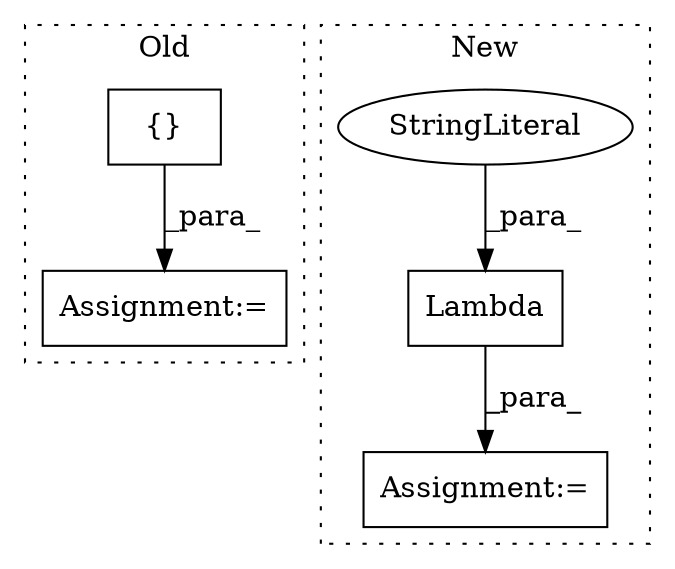 digraph G {
subgraph cluster0 {
1 [label="{}" a="4" s="545" l="2" shape="box"];
5 [label="Assignment:=" a="7" s="535" l="1" shape="box"];
label = "Old";
style="dotted";
}
subgraph cluster1 {
2 [label="Lambda" a="32" s="441,471" l="7,1" shape="box"];
3 [label="Assignment:=" a="7" s="435" l="1" shape="box"];
4 [label="StringLiteral" a="45" s="448" l="3" shape="ellipse"];
label = "New";
style="dotted";
}
1 -> 5 [label="_para_"];
2 -> 3 [label="_para_"];
4 -> 2 [label="_para_"];
}